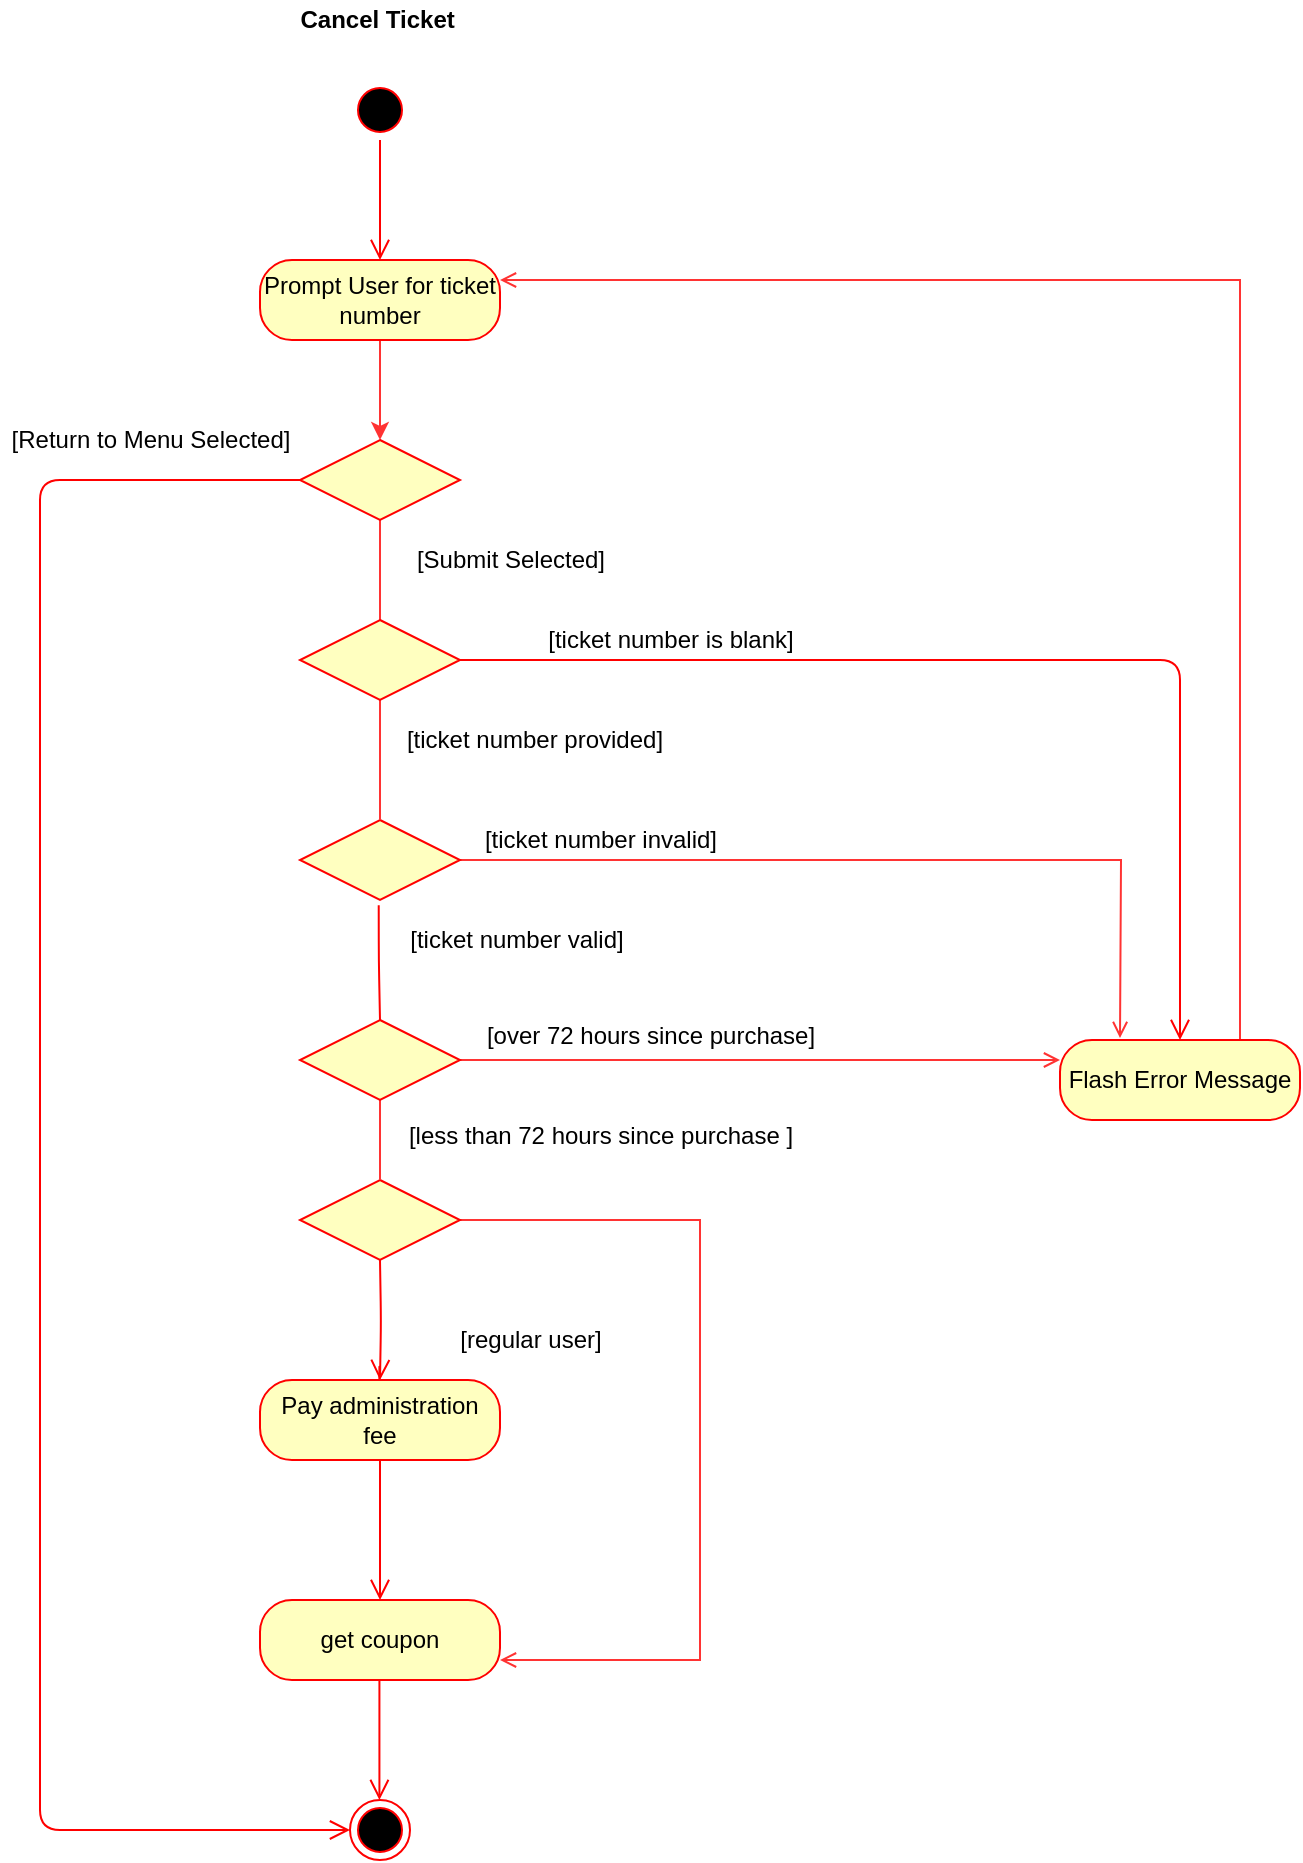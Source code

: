 <mxfile version="13.10.0" type="device"><diagram id="ksMxzgnsg-vKW8vX5p99" name="Page-1"><mxGraphModel dx="1577" dy="1023" grid="1" gridSize="10" guides="1" tooltips="1" connect="1" arrows="1" fold="1" page="1" pageScale="1" pageWidth="3300" pageHeight="2339" math="0" shadow="0"><root><mxCell id="0"/><mxCell id="1" parent="0"/><mxCell id="W1t7GAb0WrbWceaMRJVK-1" value="" style="ellipse;html=1;shape=startState;fillColor=#000000;strokeColor=#ff0000;" vertex="1" parent="1"><mxGeometry x="1005" y="90" width="30" height="30" as="geometry"/></mxCell><mxCell id="W1t7GAb0WrbWceaMRJVK-2" value="" style="edgeStyle=orthogonalEdgeStyle;html=1;verticalAlign=bottom;endArrow=open;endSize=8;strokeColor=#ff0000;" edge="1" source="W1t7GAb0WrbWceaMRJVK-1" parent="1"><mxGeometry relative="1" as="geometry"><mxPoint x="1020" y="180" as="targetPoint"/></mxGeometry></mxCell><mxCell id="W1t7GAb0WrbWceaMRJVK-31" style="edgeStyle=orthogonalEdgeStyle;rounded=0;orthogonalLoop=1;jettySize=auto;html=1;exitX=0.5;exitY=1;exitDx=0;exitDy=0;entryX=0.5;entryY=0;entryDx=0;entryDy=0;strokeColor=#FF3333;" edge="1" parent="1" source="W1t7GAb0WrbWceaMRJVK-3" target="W1t7GAb0WrbWceaMRJVK-26"><mxGeometry relative="1" as="geometry"/></mxCell><mxCell id="W1t7GAb0WrbWceaMRJVK-3" value="Prompt User for ticket number" style="rounded=1;whiteSpace=wrap;html=1;arcSize=40;fontColor=#000000;fillColor=#ffffc0;strokeColor=#ff0000;" vertex="1" parent="1"><mxGeometry x="960" y="180" width="120" height="40" as="geometry"/></mxCell><mxCell id="W1t7GAb0WrbWceaMRJVK-5" value="" style="edgeStyle=orthogonalEdgeStyle;html=1;verticalAlign=bottom;endArrow=open;endSize=8;strokeColor=#ff0000;" edge="1" parent="1" source="W1t7GAb0WrbWceaMRJVK-6"><mxGeometry relative="1" as="geometry"><mxPoint x="1019.66" y="780" as="targetPoint"/><mxPoint x="1020" y="680" as="sourcePoint"/><Array as="points"><mxPoint x="1020" y="730"/></Array></mxGeometry></mxCell><mxCell id="W1t7GAb0WrbWceaMRJVK-8" value="&lt;b&gt;Cancel Ticket&lt;/b&gt;&amp;nbsp;" style="text;html=1;align=center;verticalAlign=middle;resizable=0;points=[];autosize=1;" vertex="1" parent="1"><mxGeometry x="970" y="50" width="100" height="20" as="geometry"/></mxCell><mxCell id="W1t7GAb0WrbWceaMRJVK-12" value="get coupon" style="rounded=1;whiteSpace=wrap;html=1;arcSize=40;fontColor=#000000;fillColor=#ffffc0;strokeColor=#ff0000;" vertex="1" parent="1"><mxGeometry x="960" y="850" width="120" height="40" as="geometry"/></mxCell><mxCell id="W1t7GAb0WrbWceaMRJVK-13" value="" style="ellipse;html=1;shape=endState;fillColor=#000000;strokeColor=#ff0000;" vertex="1" parent="1"><mxGeometry x="1005" y="950" width="30" height="30" as="geometry"/></mxCell><mxCell id="W1t7GAb0WrbWceaMRJVK-14" value="" style="edgeStyle=orthogonalEdgeStyle;html=1;verticalAlign=bottom;endArrow=open;endSize=8;strokeColor=#ff0000;" edge="1" parent="1"><mxGeometry relative="1" as="geometry"><mxPoint x="1019.71" y="950" as="targetPoint"/><mxPoint x="1019.71" y="890" as="sourcePoint"/></mxGeometry></mxCell><mxCell id="W1t7GAb0WrbWceaMRJVK-46" style="edgeStyle=orthogonalEdgeStyle;rounded=0;orthogonalLoop=1;jettySize=auto;html=1;exitX=0.75;exitY=0;exitDx=0;exitDy=0;entryX=1;entryY=0.25;entryDx=0;entryDy=0;endArrow=open;endFill=0;strokeColor=#FF3333;startArrow=none;startFill=0;" edge="1" parent="1" source="W1t7GAb0WrbWceaMRJVK-16" target="W1t7GAb0WrbWceaMRJVK-3"><mxGeometry relative="1" as="geometry"/></mxCell><mxCell id="W1t7GAb0WrbWceaMRJVK-16" value="Flash Error Message" style="rounded=1;whiteSpace=wrap;html=1;arcSize=40;fontColor=#000000;fillColor=#ffffc0;strokeColor=#ff0000;" vertex="1" parent="1"><mxGeometry x="1360" y="570" width="120" height="40" as="geometry"/></mxCell><mxCell id="W1t7GAb0WrbWceaMRJVK-37" style="edgeStyle=orthogonalEdgeStyle;rounded=0;orthogonalLoop=1;jettySize=auto;html=1;exitX=1;exitY=0.5;exitDx=0;exitDy=0;endArrow=open;endFill=0;strokeColor=#FF3333;" edge="1" parent="1" source="W1t7GAb0WrbWceaMRJVK-17"><mxGeometry relative="1" as="geometry"><mxPoint x="1390" y="569" as="targetPoint"/></mxGeometry></mxCell><mxCell id="W1t7GAb0WrbWceaMRJVK-17" value="" style="rhombus;whiteSpace=wrap;html=1;fillColor=#ffffc0;strokeColor=#ff0000;" vertex="1" parent="1"><mxGeometry x="980" y="460" width="80" height="40" as="geometry"/></mxCell><mxCell id="W1t7GAb0WrbWceaMRJVK-18" value="" style="edgeStyle=orthogonalEdgeStyle;html=1;verticalAlign=bottom;endArrow=open;endSize=8;strokeColor=#ff0000;exitX=0;exitY=0.5;exitDx=0;exitDy=0;entryX=0;entryY=0.5;entryDx=0;entryDy=0;" edge="1" source="W1t7GAb0WrbWceaMRJVK-26" target="W1t7GAb0WrbWceaMRJVK-13" parent="1"><mxGeometry relative="1" as="geometry"><mxPoint x="860" y="626.748" as="targetPoint"/><mxPoint x="1100" y="475" as="sourcePoint"/><Array as="points"><mxPoint x="850" y="290"/><mxPoint x="850" y="965"/></Array></mxGeometry></mxCell><mxCell id="W1t7GAb0WrbWceaMRJVK-19" value="[Return to Menu Selected]" style="text;html=1;align=center;verticalAlign=middle;resizable=0;points=[];autosize=1;" vertex="1" parent="1"><mxGeometry x="830" y="260" width="150" height="20" as="geometry"/></mxCell><mxCell id="W1t7GAb0WrbWceaMRJVK-20" value="" style="edgeStyle=orthogonalEdgeStyle;html=1;verticalAlign=bottom;endArrow=none;endSize=8;strokeColor=#ff0000;exitX=0.492;exitY=1.067;exitDx=0;exitDy=0;exitPerimeter=0;entryX=0.5;entryY=0;entryDx=0;entryDy=0;endFill=0;" edge="1" source="W1t7GAb0WrbWceaMRJVK-17" parent="1" target="W1t7GAb0WrbWceaMRJVK-35"><mxGeometry relative="1" as="geometry"><mxPoint x="1020" y="551" as="targetPoint"/><mxPoint x="1019.83" y="580" as="sourcePoint"/></mxGeometry></mxCell><mxCell id="W1t7GAb0WrbWceaMRJVK-21" value="[Submit Selected]" style="text;html=1;align=center;verticalAlign=middle;resizable=0;points=[];autosize=1;" vertex="1" parent="1"><mxGeometry x="1030" y="320" width="110" height="20" as="geometry"/></mxCell><mxCell id="W1t7GAb0WrbWceaMRJVK-51" style="edgeStyle=orthogonalEdgeStyle;rounded=0;orthogonalLoop=1;jettySize=auto;html=1;exitX=1;exitY=0.5;exitDx=0;exitDy=0;entryX=1;entryY=0.75;entryDx=0;entryDy=0;endArrow=open;endFill=0;strokeColor=#FF3333;" edge="1" parent="1" source="W1t7GAb0WrbWceaMRJVK-22" target="W1t7GAb0WrbWceaMRJVK-12"><mxGeometry relative="1" as="geometry"><Array as="points"><mxPoint x="1180" y="660"/><mxPoint x="1180" y="880"/></Array></mxGeometry></mxCell><mxCell id="W1t7GAb0WrbWceaMRJVK-22" value="" style="rhombus;whiteSpace=wrap;html=1;fillColor=#ffffc0;strokeColor=#ff0000;" vertex="1" parent="1"><mxGeometry x="980" y="640" width="80" height="40" as="geometry"/></mxCell><mxCell id="W1t7GAb0WrbWceaMRJVK-23" value="" style="edgeStyle=orthogonalEdgeStyle;html=1;verticalAlign=bottom;endArrow=open;endSize=8;strokeColor=#ff0000;exitX=1;exitY=0.5;exitDx=0;exitDy=0;entryX=0.5;entryY=0;entryDx=0;entryDy=0;" edge="1" source="W1t7GAb0WrbWceaMRJVK-29" target="W1t7GAb0WrbWceaMRJVK-16" parent="1"><mxGeometry relative="1" as="geometry"><mxPoint x="1030" y="685" as="targetPoint"/><mxPoint x="1030" y="625" as="sourcePoint"/></mxGeometry></mxCell><mxCell id="W1t7GAb0WrbWceaMRJVK-24" value="[ticket number is blank]" style="text;html=1;align=center;verticalAlign=middle;resizable=0;points=[];autosize=1;" vertex="1" parent="1"><mxGeometry x="1095" y="360" width="140" height="20" as="geometry"/></mxCell><mxCell id="W1t7GAb0WrbWceaMRJVK-25" value="[regular user]" style="text;html=1;align=center;verticalAlign=middle;resizable=0;points=[];autosize=1;" vertex="1" parent="1"><mxGeometry x="1050" y="710" width="90" height="20" as="geometry"/></mxCell><mxCell id="W1t7GAb0WrbWceaMRJVK-32" style="edgeStyle=orthogonalEdgeStyle;rounded=0;orthogonalLoop=1;jettySize=auto;html=1;exitX=0.5;exitY=1;exitDx=0;exitDy=0;entryX=0.5;entryY=0;entryDx=0;entryDy=0;strokeColor=#FF3333;endArrow=none;endFill=0;" edge="1" parent="1" source="W1t7GAb0WrbWceaMRJVK-26" target="W1t7GAb0WrbWceaMRJVK-29"><mxGeometry relative="1" as="geometry"/></mxCell><mxCell id="W1t7GAb0WrbWceaMRJVK-26" value="" style="rhombus;whiteSpace=wrap;html=1;fillColor=#ffffc0;strokeColor=#ff0000;" vertex="1" parent="1"><mxGeometry x="980" y="270" width="80" height="40" as="geometry"/></mxCell><mxCell id="W1t7GAb0WrbWceaMRJVK-33" style="edgeStyle=orthogonalEdgeStyle;rounded=0;orthogonalLoop=1;jettySize=auto;html=1;exitX=0.5;exitY=1;exitDx=0;exitDy=0;entryX=0.5;entryY=0;entryDx=0;entryDy=0;endArrow=none;endFill=0;strokeColor=#FF3333;" edge="1" parent="1" source="W1t7GAb0WrbWceaMRJVK-29" target="W1t7GAb0WrbWceaMRJVK-17"><mxGeometry relative="1" as="geometry"/></mxCell><mxCell id="W1t7GAb0WrbWceaMRJVK-29" value="" style="rhombus;whiteSpace=wrap;html=1;fillColor=#ffffc0;strokeColor=#ff0000;" vertex="1" parent="1"><mxGeometry x="980" y="360" width="80" height="40" as="geometry"/></mxCell><mxCell id="W1t7GAb0WrbWceaMRJVK-34" value="[ticket number provided]" style="text;html=1;align=center;verticalAlign=middle;resizable=0;points=[];autosize=1;" vertex="1" parent="1"><mxGeometry x="1027" y="410" width="140" height="20" as="geometry"/></mxCell><mxCell id="W1t7GAb0WrbWceaMRJVK-39" style="edgeStyle=orthogonalEdgeStyle;rounded=0;orthogonalLoop=1;jettySize=auto;html=1;exitX=0.5;exitY=1;exitDx=0;exitDy=0;entryX=0.5;entryY=0;entryDx=0;entryDy=0;endArrow=none;endFill=0;strokeColor=#FF3333;" edge="1" parent="1" source="W1t7GAb0WrbWceaMRJVK-35" target="W1t7GAb0WrbWceaMRJVK-22"><mxGeometry relative="1" as="geometry"/></mxCell><mxCell id="W1t7GAb0WrbWceaMRJVK-49" style="edgeStyle=orthogonalEdgeStyle;rounded=0;orthogonalLoop=1;jettySize=auto;html=1;exitX=1;exitY=0.5;exitDx=0;exitDy=0;entryX=0;entryY=0.25;entryDx=0;entryDy=0;endArrow=open;endFill=0;strokeColor=#FF3333;" edge="1" parent="1" source="W1t7GAb0WrbWceaMRJVK-35" target="W1t7GAb0WrbWceaMRJVK-16"><mxGeometry relative="1" as="geometry"/></mxCell><mxCell id="W1t7GAb0WrbWceaMRJVK-35" value="" style="rhombus;whiteSpace=wrap;html=1;fillColor=#ffffc0;strokeColor=#ff0000;" vertex="1" parent="1"><mxGeometry x="980" y="560" width="80" height="40" as="geometry"/></mxCell><mxCell id="W1t7GAb0WrbWceaMRJVK-36" value="[ticket number valid]" style="text;html=1;align=center;verticalAlign=middle;resizable=0;points=[];autosize=1;" vertex="1" parent="1"><mxGeometry x="1028" y="510" width="120" height="20" as="geometry"/></mxCell><mxCell id="W1t7GAb0WrbWceaMRJVK-38" value="[ticket number invalid]" style="text;html=1;align=center;verticalAlign=middle;resizable=0;points=[];autosize=1;" vertex="1" parent="1"><mxGeometry x="1065" y="460" width="130" height="20" as="geometry"/></mxCell><mxCell id="W1t7GAb0WrbWceaMRJVK-40" value="[less than 72 hours since purchase ]" style="text;html=1;align=center;verticalAlign=middle;resizable=0;points=[];autosize=1;" vertex="1" parent="1"><mxGeometry x="1025" y="608" width="210" height="20" as="geometry"/></mxCell><mxCell id="W1t7GAb0WrbWceaMRJVK-42" value="[over 72 hours since purchase]" style="text;html=1;align=center;verticalAlign=middle;resizable=0;points=[];autosize=1;" vertex="1" parent="1"><mxGeometry x="1065" y="558" width="180" height="20" as="geometry"/></mxCell><mxCell id="W1t7GAb0WrbWceaMRJVK-6" value="Pay administration fee" style="rounded=1;whiteSpace=wrap;html=1;arcSize=40;fontColor=#000000;fillColor=#ffffc0;strokeColor=#ff0000;" vertex="1" parent="1"><mxGeometry x="960" y="740" width="120" height="40" as="geometry"/></mxCell><mxCell id="W1t7GAb0WrbWceaMRJVK-43" value="" style="edgeStyle=orthogonalEdgeStyle;html=1;verticalAlign=bottom;endArrow=open;endSize=8;strokeColor=#ff0000;" edge="1" parent="1" target="W1t7GAb0WrbWceaMRJVK-6"><mxGeometry relative="1" as="geometry"><mxPoint x="1019.66" y="780" as="targetPoint"/><mxPoint x="1020" y="680" as="sourcePoint"/><Array as="points"/></mxGeometry></mxCell><mxCell id="W1t7GAb0WrbWceaMRJVK-45" value="" style="edgeStyle=orthogonalEdgeStyle;html=1;verticalAlign=bottom;endArrow=open;endSize=8;strokeColor=#ff0000;" edge="1" parent="1" source="W1t7GAb0WrbWceaMRJVK-6"><mxGeometry relative="1" as="geometry"><mxPoint x="1020" y="850" as="targetPoint"/><mxPoint x="1020" y="780" as="sourcePoint"/></mxGeometry></mxCell></root></mxGraphModel></diagram></mxfile>
